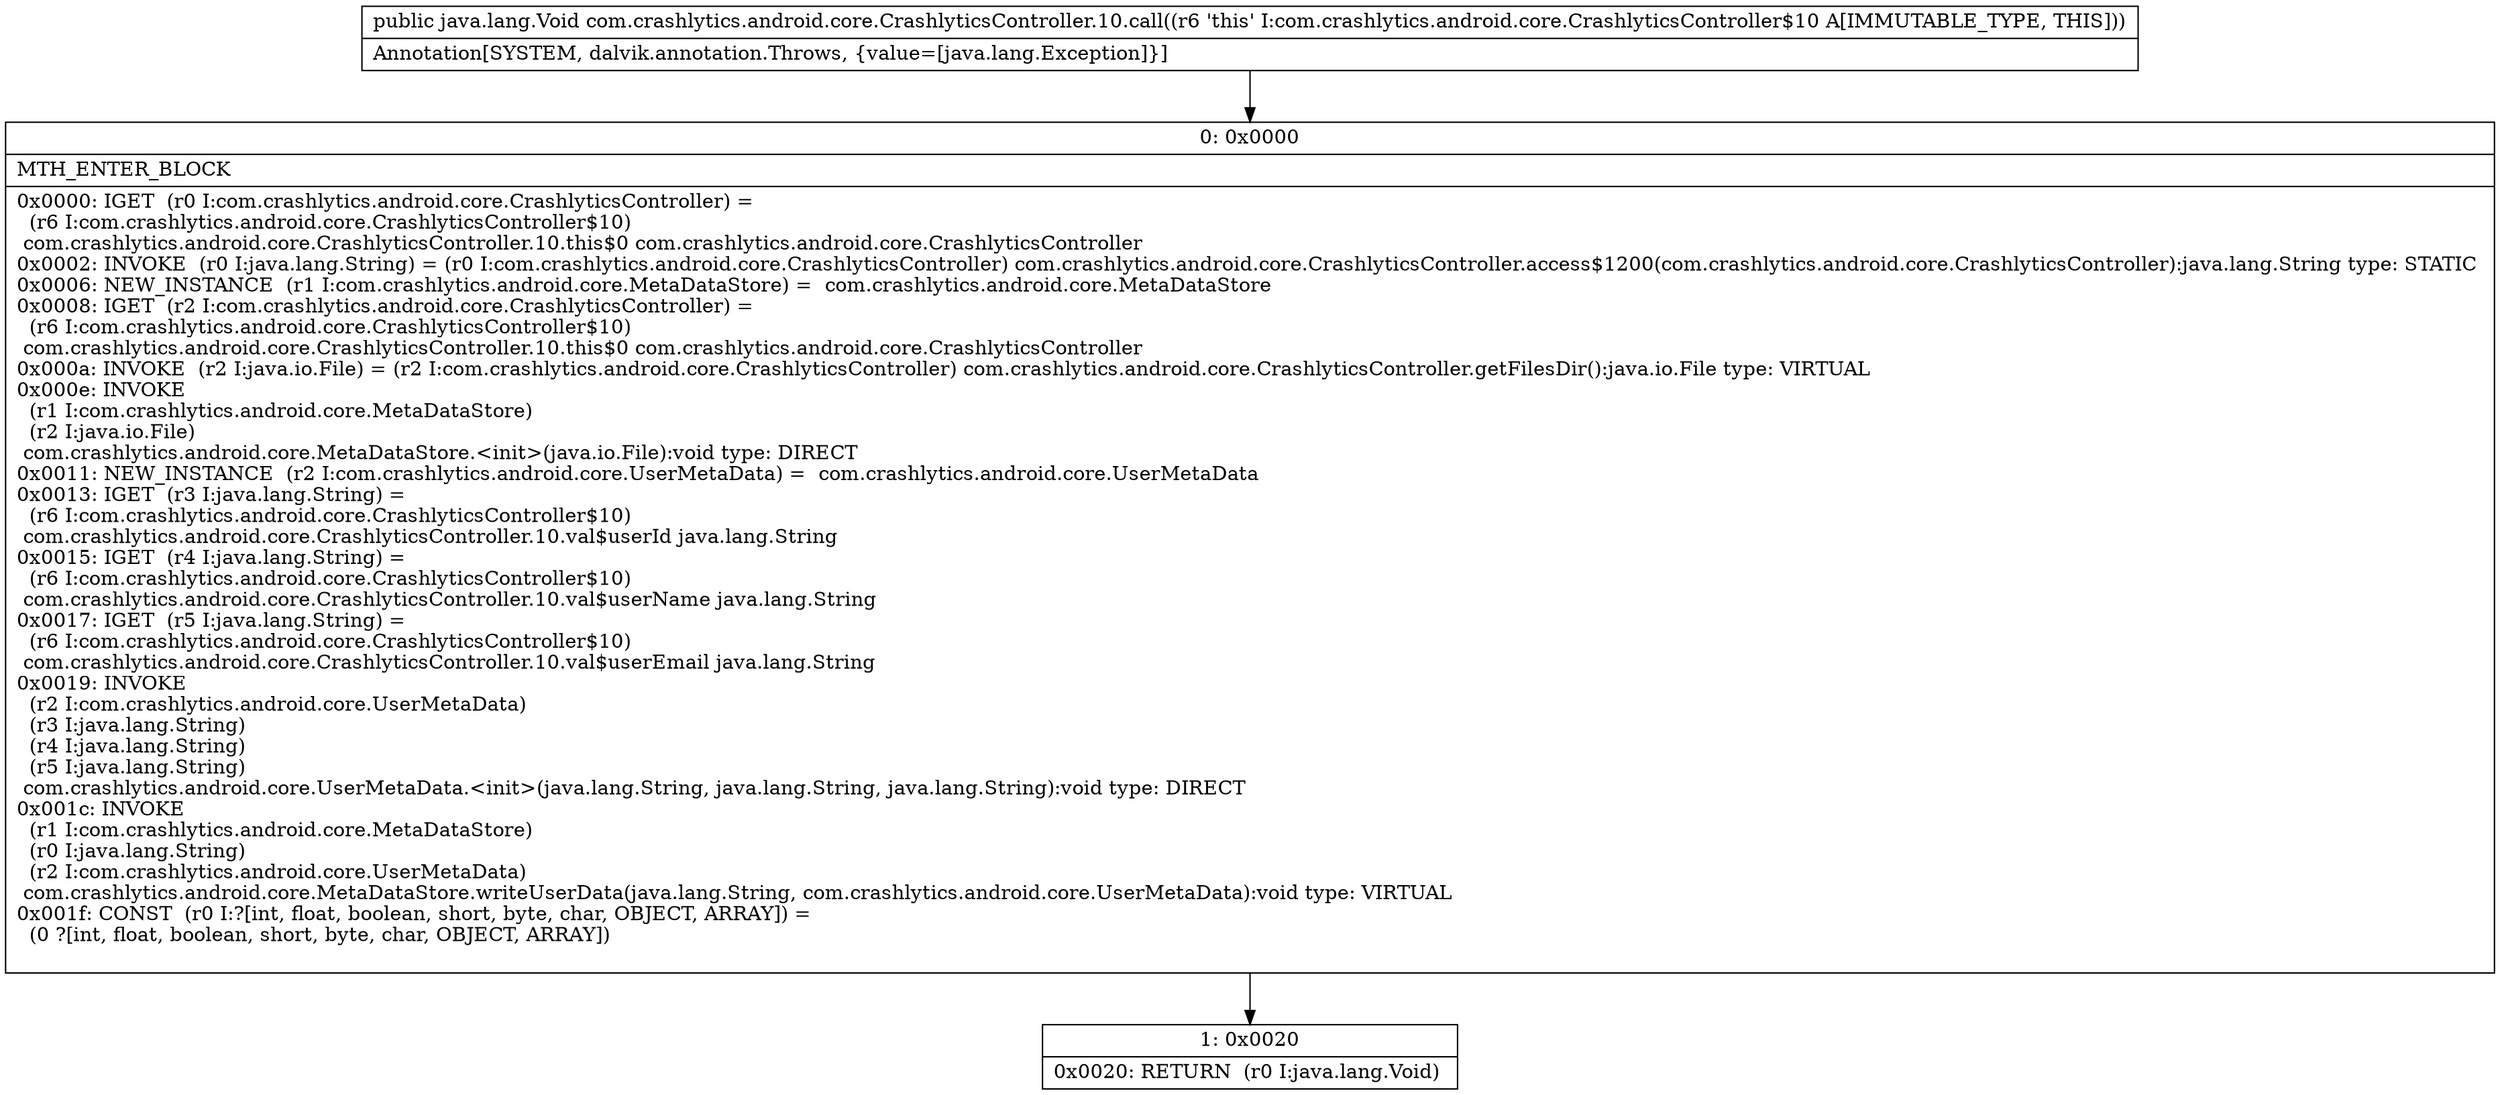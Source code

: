 digraph "CFG forcom.crashlytics.android.core.CrashlyticsController.10.call()Ljava\/lang\/Void;" {
Node_0 [shape=record,label="{0\:\ 0x0000|MTH_ENTER_BLOCK\l|0x0000: IGET  (r0 I:com.crashlytics.android.core.CrashlyticsController) = \l  (r6 I:com.crashlytics.android.core.CrashlyticsController$10)\l com.crashlytics.android.core.CrashlyticsController.10.this$0 com.crashlytics.android.core.CrashlyticsController \l0x0002: INVOKE  (r0 I:java.lang.String) = (r0 I:com.crashlytics.android.core.CrashlyticsController) com.crashlytics.android.core.CrashlyticsController.access$1200(com.crashlytics.android.core.CrashlyticsController):java.lang.String type: STATIC \l0x0006: NEW_INSTANCE  (r1 I:com.crashlytics.android.core.MetaDataStore) =  com.crashlytics.android.core.MetaDataStore \l0x0008: IGET  (r2 I:com.crashlytics.android.core.CrashlyticsController) = \l  (r6 I:com.crashlytics.android.core.CrashlyticsController$10)\l com.crashlytics.android.core.CrashlyticsController.10.this$0 com.crashlytics.android.core.CrashlyticsController \l0x000a: INVOKE  (r2 I:java.io.File) = (r2 I:com.crashlytics.android.core.CrashlyticsController) com.crashlytics.android.core.CrashlyticsController.getFilesDir():java.io.File type: VIRTUAL \l0x000e: INVOKE  \l  (r1 I:com.crashlytics.android.core.MetaDataStore)\l  (r2 I:java.io.File)\l com.crashlytics.android.core.MetaDataStore.\<init\>(java.io.File):void type: DIRECT \l0x0011: NEW_INSTANCE  (r2 I:com.crashlytics.android.core.UserMetaData) =  com.crashlytics.android.core.UserMetaData \l0x0013: IGET  (r3 I:java.lang.String) = \l  (r6 I:com.crashlytics.android.core.CrashlyticsController$10)\l com.crashlytics.android.core.CrashlyticsController.10.val$userId java.lang.String \l0x0015: IGET  (r4 I:java.lang.String) = \l  (r6 I:com.crashlytics.android.core.CrashlyticsController$10)\l com.crashlytics.android.core.CrashlyticsController.10.val$userName java.lang.String \l0x0017: IGET  (r5 I:java.lang.String) = \l  (r6 I:com.crashlytics.android.core.CrashlyticsController$10)\l com.crashlytics.android.core.CrashlyticsController.10.val$userEmail java.lang.String \l0x0019: INVOKE  \l  (r2 I:com.crashlytics.android.core.UserMetaData)\l  (r3 I:java.lang.String)\l  (r4 I:java.lang.String)\l  (r5 I:java.lang.String)\l com.crashlytics.android.core.UserMetaData.\<init\>(java.lang.String, java.lang.String, java.lang.String):void type: DIRECT \l0x001c: INVOKE  \l  (r1 I:com.crashlytics.android.core.MetaDataStore)\l  (r0 I:java.lang.String)\l  (r2 I:com.crashlytics.android.core.UserMetaData)\l com.crashlytics.android.core.MetaDataStore.writeUserData(java.lang.String, com.crashlytics.android.core.UserMetaData):void type: VIRTUAL \l0x001f: CONST  (r0 I:?[int, float, boolean, short, byte, char, OBJECT, ARRAY]) = \l  (0 ?[int, float, boolean, short, byte, char, OBJECT, ARRAY])\l \l}"];
Node_1 [shape=record,label="{1\:\ 0x0020|0x0020: RETURN  (r0 I:java.lang.Void) \l}"];
MethodNode[shape=record,label="{public java.lang.Void com.crashlytics.android.core.CrashlyticsController.10.call((r6 'this' I:com.crashlytics.android.core.CrashlyticsController$10 A[IMMUTABLE_TYPE, THIS]))  | Annotation[SYSTEM, dalvik.annotation.Throws, \{value=[java.lang.Exception]\}]\l}"];
MethodNode -> Node_0;
Node_0 -> Node_1;
}

